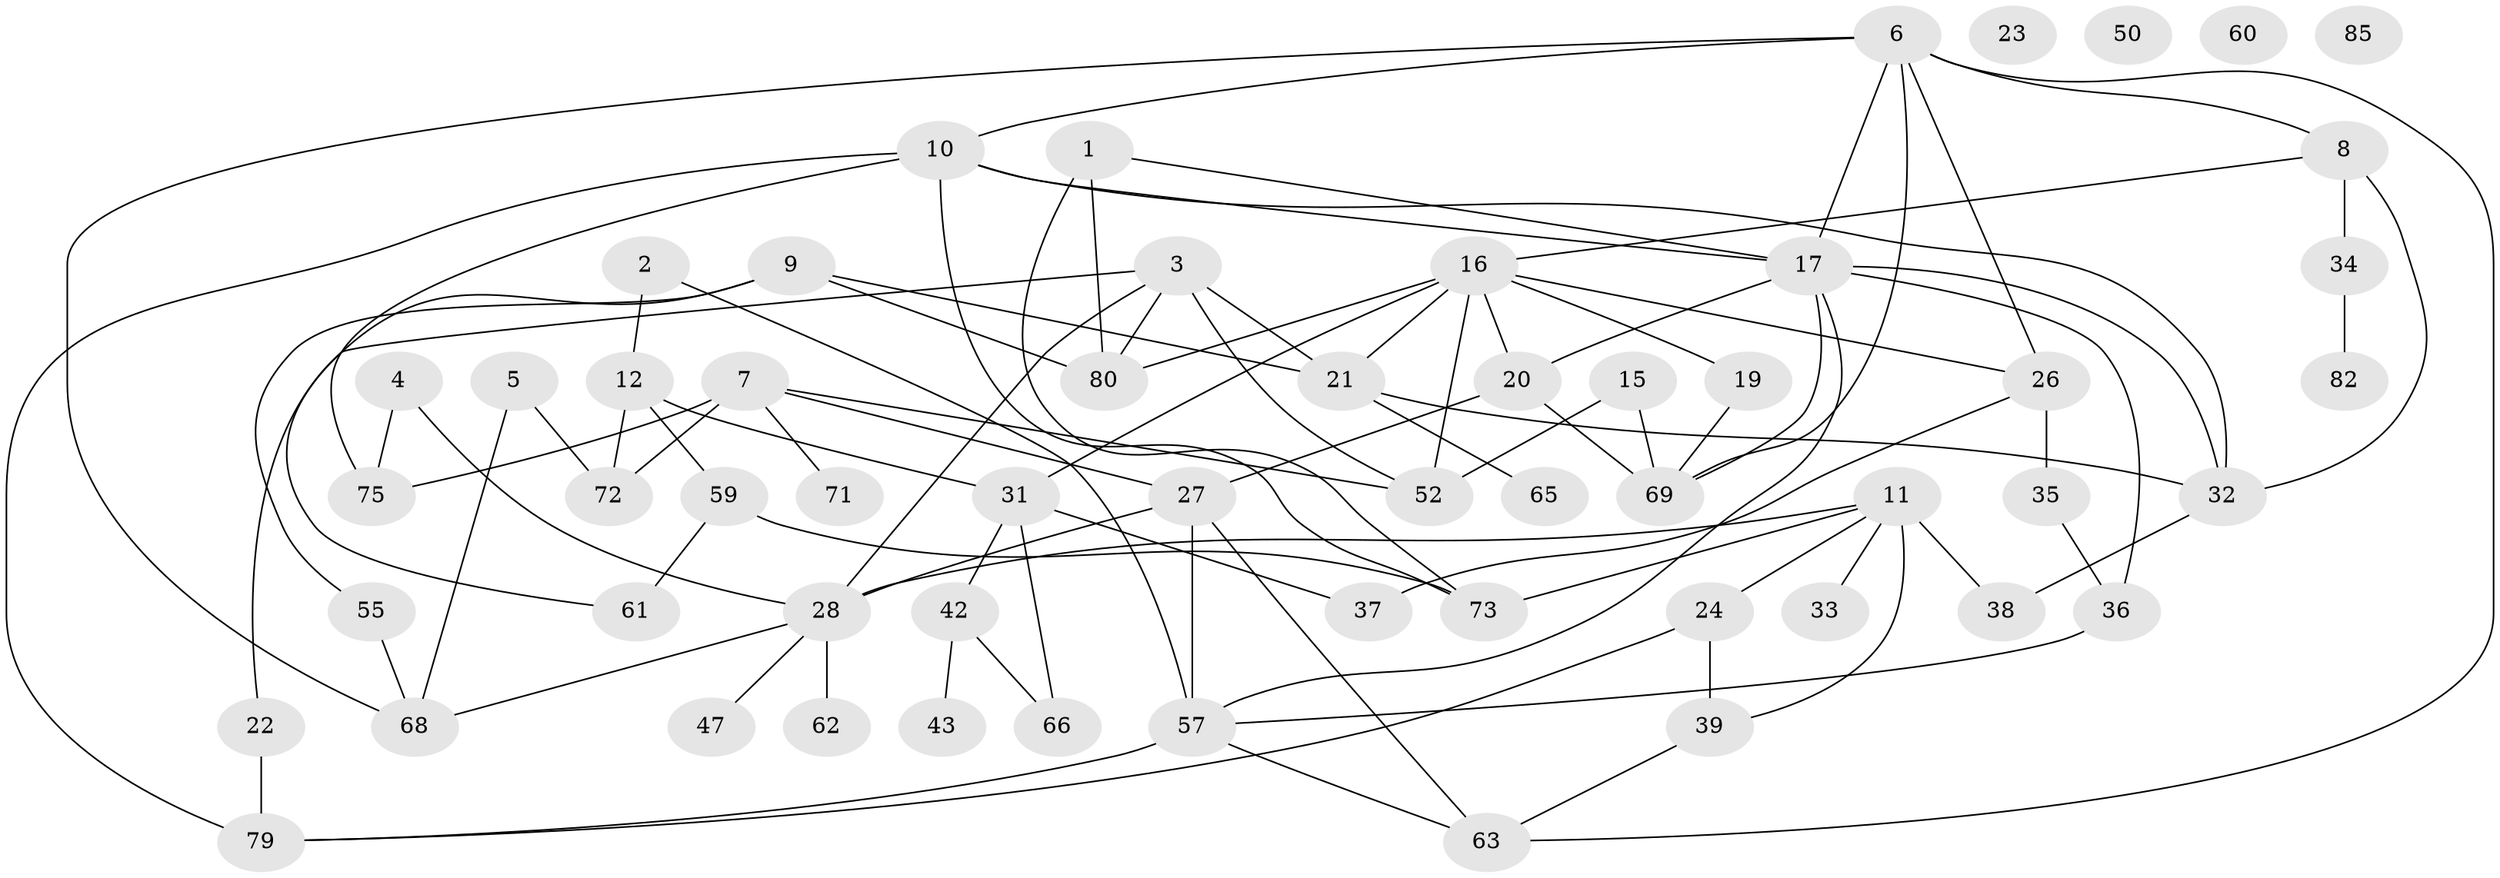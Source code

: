 // original degree distribution, {1: 0.12359550561797752, 2: 0.25842696629213485, 6: 0.056179775280898875, 3: 0.2808988764044944, 4: 0.16853932584269662, 5: 0.06741573033707865, 0: 0.0449438202247191}
// Generated by graph-tools (version 1.1) at 2025/41/03/06/25 10:41:24]
// undirected, 57 vertices, 92 edges
graph export_dot {
graph [start="1"]
  node [color=gray90,style=filled];
  1 [super="+54"];
  2;
  3 [super="+49"];
  4;
  5 [super="+29"];
  6 [super="+13"];
  7 [super="+78"];
  8 [super="+18"];
  9 [super="+70"];
  10 [super="+14"];
  11 [super="+30"];
  12;
  15;
  16 [super="+25"];
  17 [super="+44"];
  19;
  20 [super="+45"];
  21 [super="+89"];
  22 [super="+81"];
  23;
  24 [super="+48"];
  26 [super="+40"];
  27 [super="+74"];
  28 [super="+46"];
  31 [super="+88"];
  32 [super="+58"];
  33;
  34 [super="+53"];
  35 [super="+41"];
  36 [super="+76"];
  37;
  38;
  39 [super="+67"];
  42;
  43 [super="+51"];
  47;
  50;
  52 [super="+56"];
  55;
  57 [super="+64"];
  59 [super="+86"];
  60;
  61;
  62;
  63;
  65;
  66;
  68 [super="+77"];
  69 [super="+84"];
  71;
  72 [super="+83"];
  73;
  75;
  79 [super="+87"];
  80;
  82;
  85;
  1 -- 80;
  1 -- 17;
  1 -- 73;
  2 -- 12;
  2 -- 57;
  3 -- 80;
  3 -- 52;
  3 -- 21;
  3 -- 22;
  3 -- 28;
  4 -- 28;
  4 -- 75;
  5 -- 68;
  5 -- 72;
  6 -- 69;
  6 -- 68;
  6 -- 26;
  6 -- 17;
  6 -- 63;
  6 -- 8;
  6 -- 10;
  7 -- 71;
  7 -- 75;
  7 -- 72;
  7 -- 27;
  7 -- 52;
  8 -- 32;
  8 -- 16;
  8 -- 34;
  9 -- 55;
  9 -- 80;
  9 -- 61;
  9 -- 21;
  10 -- 17;
  10 -- 73;
  10 -- 32;
  10 -- 75;
  10 -- 79;
  11 -- 24;
  11 -- 39;
  11 -- 33;
  11 -- 38;
  11 -- 73;
  11 -- 28;
  12 -- 72;
  12 -- 31;
  12 -- 59;
  15 -- 52;
  15 -- 69;
  16 -- 19;
  16 -- 26;
  16 -- 80;
  16 -- 20;
  16 -- 31;
  16 -- 21;
  16 -- 52;
  17 -- 20;
  17 -- 36;
  17 -- 32;
  17 -- 69;
  17 -- 57;
  19 -- 69;
  20 -- 69;
  20 -- 27;
  21 -- 32;
  21 -- 65;
  22 -- 79 [weight=2];
  24 -- 39;
  24 -- 79;
  26 -- 35;
  26 -- 37;
  27 -- 57;
  27 -- 63;
  27 -- 28;
  28 -- 62;
  28 -- 68;
  28 -- 47;
  31 -- 42;
  31 -- 66;
  31 -- 37;
  32 -- 38;
  34 -- 82;
  35 -- 36;
  36 -- 57 [weight=2];
  39 -- 63;
  42 -- 43;
  42 -- 66;
  55 -- 68;
  57 -- 63;
  57 -- 79;
  59 -- 73;
  59 -- 61;
}
